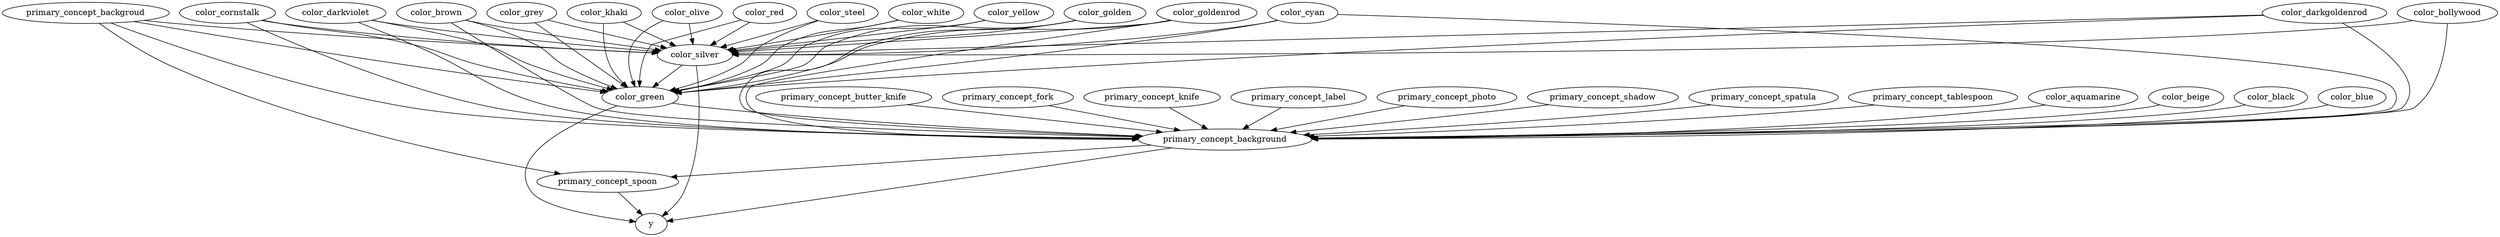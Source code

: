 strict digraph  {
primary_concept_background;
y;
primary_concept_spoon;
color_green;
color_silver;
primary_concept_backgroud;
primary_concept_butter_knife;
primary_concept_fork;
primary_concept_knife;
primary_concept_label;
primary_concept_photo;
primary_concept_shadow;
primary_concept_spatula;
primary_concept_tablespoon;
color_aquamarine;
color_beige;
color_black;
color_blue;
color_bollywood;
color_brown;
color_cornstalk;
color_cyan;
color_darkgoldenrod;
color_darkviolet;
color_golden;
color_goldenrod;
color_grey;
color_khaki;
color_olive;
color_red;
color_steel;
color_white;
color_yellow;
primary_concept_background -> y;
primary_concept_background -> primary_concept_spoon;
primary_concept_spoon -> y;
color_green -> y;
color_green -> primary_concept_background;
color_silver -> y;
color_silver -> color_green;
primary_concept_backgroud -> primary_concept_background;
primary_concept_backgroud -> primary_concept_spoon;
primary_concept_backgroud -> color_green;
primary_concept_backgroud -> color_silver;
primary_concept_butter_knife -> primary_concept_background;
primary_concept_fork -> primary_concept_background;
primary_concept_knife -> primary_concept_background;
primary_concept_label -> primary_concept_background;
primary_concept_photo -> primary_concept_background;
primary_concept_shadow -> primary_concept_background;
primary_concept_spatula -> primary_concept_background;
primary_concept_tablespoon -> primary_concept_background;
color_aquamarine -> primary_concept_background;
color_beige -> primary_concept_background;
color_black -> primary_concept_background;
color_blue -> primary_concept_background;
color_bollywood -> primary_concept_background;
color_bollywood -> color_silver;
color_brown -> primary_concept_background;
color_brown -> color_green;
color_brown -> color_silver;
color_cornstalk -> primary_concept_background;
color_cornstalk -> color_green;
color_cornstalk -> color_silver;
color_cyan -> primary_concept_background;
color_cyan -> color_green;
color_cyan -> color_silver;
color_darkgoldenrod -> primary_concept_background;
color_darkgoldenrod -> color_green;
color_darkgoldenrod -> color_silver;
color_darkviolet -> primary_concept_background;
color_darkviolet -> color_green;
color_darkviolet -> color_silver;
color_golden -> primary_concept_background;
color_golden -> color_green;
color_golden -> color_silver;
color_goldenrod -> primary_concept_background;
color_goldenrod -> color_green;
color_goldenrod -> color_silver;
color_grey -> color_green;
color_grey -> color_silver;
color_khaki -> color_green;
color_khaki -> color_silver;
color_olive -> color_green;
color_olive -> color_silver;
color_red -> color_green;
color_red -> color_silver;
color_steel -> color_green;
color_steel -> color_silver;
color_white -> color_green;
color_white -> color_silver;
color_yellow -> color_green;
color_yellow -> color_silver;
}

